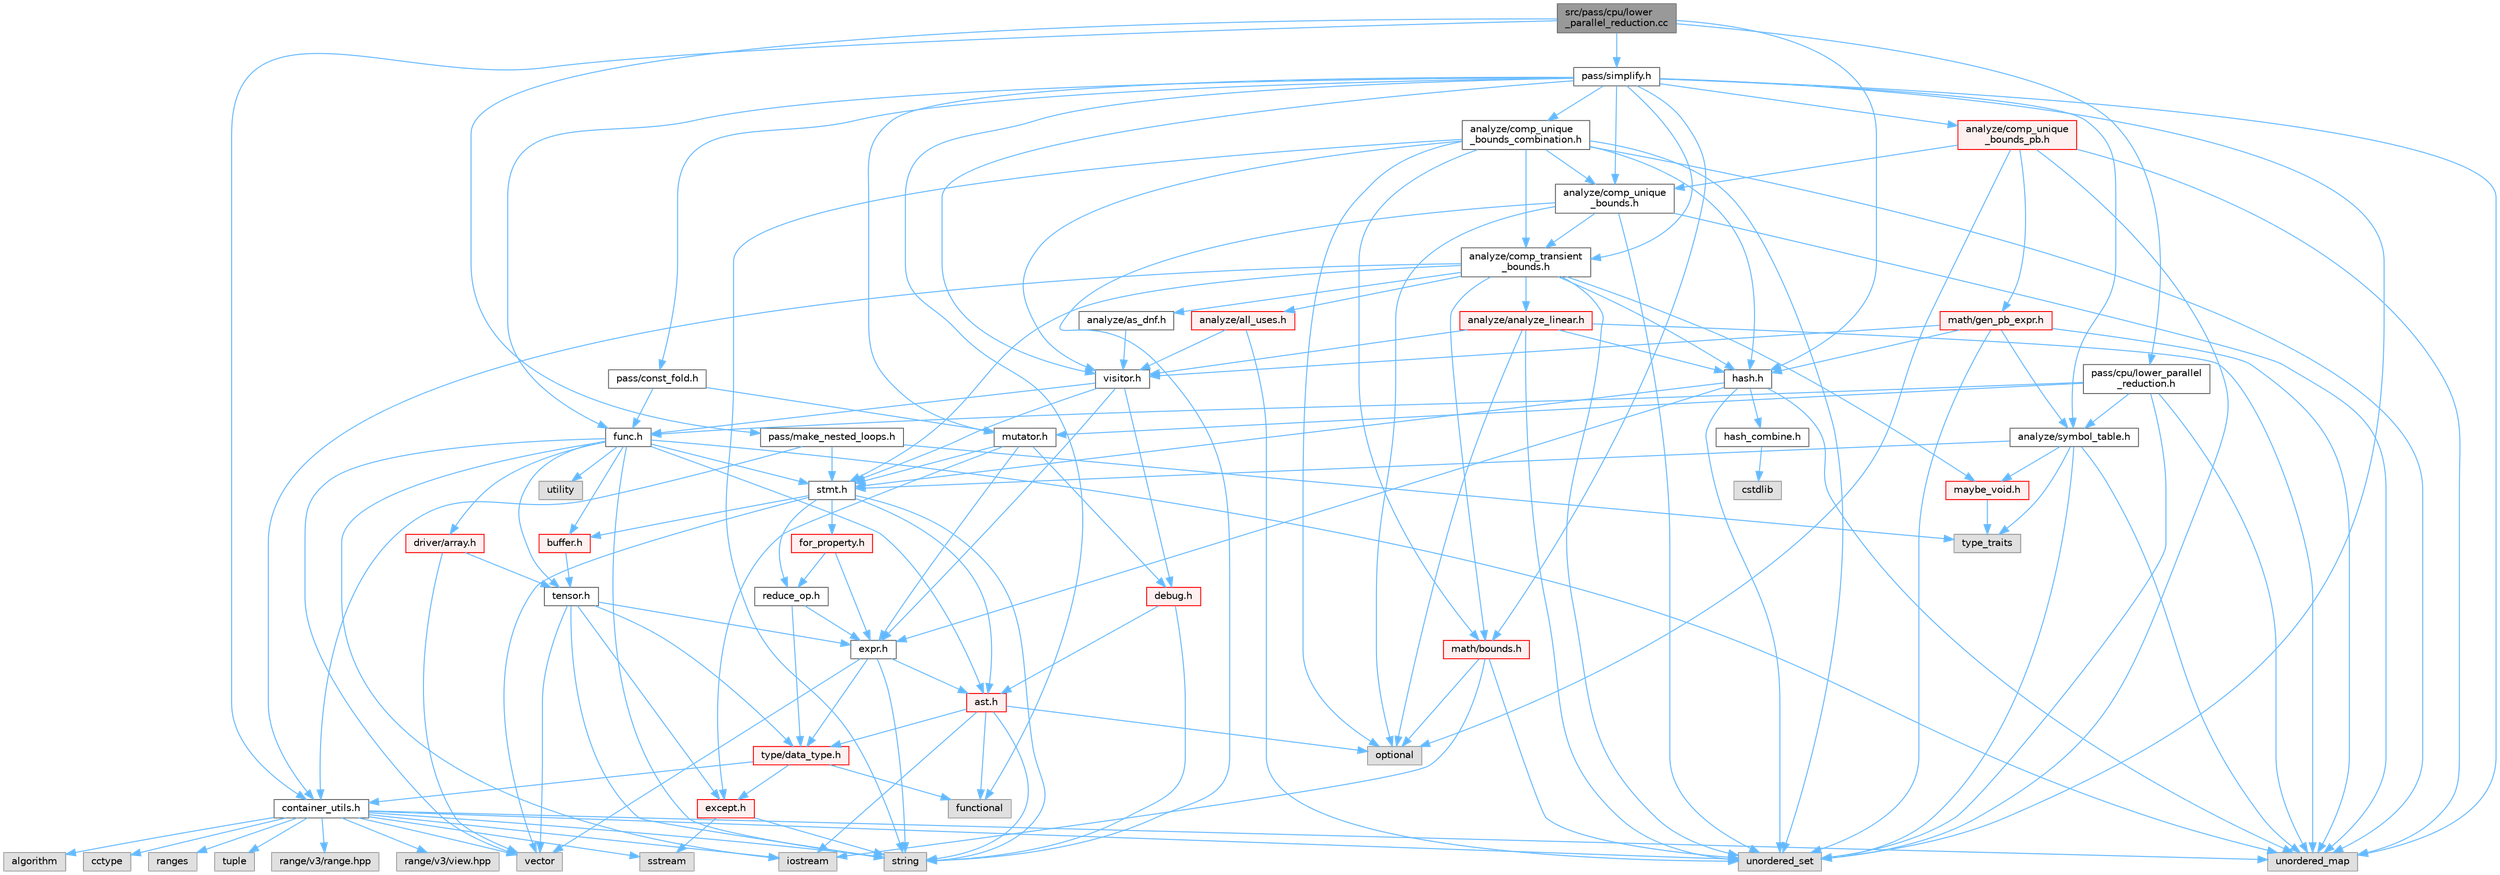 digraph "src/pass/cpu/lower_parallel_reduction.cc"
{
 // LATEX_PDF_SIZE
  bgcolor="transparent";
  edge [fontname=Helvetica,fontsize=10,labelfontname=Helvetica,labelfontsize=10];
  node [fontname=Helvetica,fontsize=10,shape=box,height=0.2,width=0.4];
  Node1 [label="src/pass/cpu/lower\l_parallel_reduction.cc",height=0.2,width=0.4,color="gray40", fillcolor="grey60", style="filled", fontcolor="black",tooltip=" "];
  Node1 -> Node2 [color="steelblue1",style="solid"];
  Node2 [label="container_utils.h",height=0.2,width=0.4,color="grey40", fillcolor="white", style="filled",URL="$container__utils_8h.html",tooltip=" "];
  Node2 -> Node3 [color="steelblue1",style="solid"];
  Node3 [label="algorithm",height=0.2,width=0.4,color="grey60", fillcolor="#E0E0E0", style="filled",tooltip=" "];
  Node2 -> Node4 [color="steelblue1",style="solid"];
  Node4 [label="cctype",height=0.2,width=0.4,color="grey60", fillcolor="#E0E0E0", style="filled",tooltip=" "];
  Node2 -> Node5 [color="steelblue1",style="solid"];
  Node5 [label="iostream",height=0.2,width=0.4,color="grey60", fillcolor="#E0E0E0", style="filled",tooltip=" "];
  Node2 -> Node6 [color="steelblue1",style="solid"];
  Node6 [label="ranges",height=0.2,width=0.4,color="grey60", fillcolor="#E0E0E0", style="filled",tooltip=" "];
  Node2 -> Node7 [color="steelblue1",style="solid"];
  Node7 [label="sstream",height=0.2,width=0.4,color="grey60", fillcolor="#E0E0E0", style="filled",tooltip=" "];
  Node2 -> Node8 [color="steelblue1",style="solid"];
  Node8 [label="string",height=0.2,width=0.4,color="grey60", fillcolor="#E0E0E0", style="filled",tooltip=" "];
  Node2 -> Node9 [color="steelblue1",style="solid"];
  Node9 [label="tuple",height=0.2,width=0.4,color="grey60", fillcolor="#E0E0E0", style="filled",tooltip=" "];
  Node2 -> Node10 [color="steelblue1",style="solid"];
  Node10 [label="unordered_map",height=0.2,width=0.4,color="grey60", fillcolor="#E0E0E0", style="filled",tooltip=" "];
  Node2 -> Node11 [color="steelblue1",style="solid"];
  Node11 [label="unordered_set",height=0.2,width=0.4,color="grey60", fillcolor="#E0E0E0", style="filled",tooltip=" "];
  Node2 -> Node12 [color="steelblue1",style="solid"];
  Node12 [label="vector",height=0.2,width=0.4,color="grey60", fillcolor="#E0E0E0", style="filled",tooltip=" "];
  Node2 -> Node13 [color="steelblue1",style="solid"];
  Node13 [label="range/v3/range.hpp",height=0.2,width=0.4,color="grey60", fillcolor="#E0E0E0", style="filled",tooltip=" "];
  Node2 -> Node14 [color="steelblue1",style="solid"];
  Node14 [label="range/v3/view.hpp",height=0.2,width=0.4,color="grey60", fillcolor="#E0E0E0", style="filled",tooltip=" "];
  Node1 -> Node15 [color="steelblue1",style="solid"];
  Node15 [label="hash.h",height=0.2,width=0.4,color="grey40", fillcolor="white", style="filled",URL="$hash_8h.html",tooltip=" "];
  Node15 -> Node10 [color="steelblue1",style="solid"];
  Node15 -> Node11 [color="steelblue1",style="solid"];
  Node15 -> Node16 [color="steelblue1",style="solid"];
  Node16 [label="expr.h",height=0.2,width=0.4,color="grey40", fillcolor="white", style="filled",URL="$expr_8h.html",tooltip=" "];
  Node16 -> Node8 [color="steelblue1",style="solid"];
  Node16 -> Node12 [color="steelblue1",style="solid"];
  Node16 -> Node17 [color="steelblue1",style="solid"];
  Node17 [label="ast.h",height=0.2,width=0.4,color="red", fillcolor="#FFF0F0", style="filled",URL="$ast_8h.html",tooltip=" "];
  Node17 -> Node19 [color="steelblue1",style="solid"];
  Node19 [label="functional",height=0.2,width=0.4,color="grey60", fillcolor="#E0E0E0", style="filled",tooltip=" "];
  Node17 -> Node5 [color="steelblue1",style="solid"];
  Node17 -> Node20 [color="steelblue1",style="solid"];
  Node20 [label="optional",height=0.2,width=0.4,color="grey60", fillcolor="#E0E0E0", style="filled",tooltip=" "];
  Node17 -> Node8 [color="steelblue1",style="solid"];
  Node17 -> Node36 [color="steelblue1",style="solid"];
  Node36 [label="type/data_type.h",height=0.2,width=0.4,color="red", fillcolor="#FFF0F0", style="filled",URL="$data__type_8h.html",tooltip=" "];
  Node36 -> Node19 [color="steelblue1",style="solid"];
  Node36 -> Node2 [color="steelblue1",style="solid"];
  Node36 -> Node32 [color="steelblue1",style="solid"];
  Node32 [label="except.h",height=0.2,width=0.4,color="red", fillcolor="#FFF0F0", style="filled",URL="$except_8h.html",tooltip=" "];
  Node32 -> Node7 [color="steelblue1",style="solid"];
  Node32 -> Node8 [color="steelblue1",style="solid"];
  Node16 -> Node36 [color="steelblue1",style="solid"];
  Node15 -> Node38 [color="steelblue1",style="solid"];
  Node38 [label="hash_combine.h",height=0.2,width=0.4,color="grey40", fillcolor="white", style="filled",URL="$hash__combine_8h.html",tooltip=" "];
  Node38 -> Node31 [color="steelblue1",style="solid"];
  Node31 [label="cstdlib",height=0.2,width=0.4,color="grey60", fillcolor="#E0E0E0", style="filled",tooltip=" "];
  Node15 -> Node39 [color="steelblue1",style="solid"];
  Node39 [label="stmt.h",height=0.2,width=0.4,color="grey40", fillcolor="white", style="filled",URL="$stmt_8h.html",tooltip=" "];
  Node39 -> Node8 [color="steelblue1",style="solid"];
  Node39 -> Node12 [color="steelblue1",style="solid"];
  Node39 -> Node17 [color="steelblue1",style="solid"];
  Node39 -> Node40 [color="steelblue1",style="solid"];
  Node40 [label="buffer.h",height=0.2,width=0.4,color="red", fillcolor="#FFF0F0", style="filled",URL="$buffer_8h.html",tooltip=" "];
  Node40 -> Node41 [color="steelblue1",style="solid"];
  Node41 [label="tensor.h",height=0.2,width=0.4,color="grey40", fillcolor="white", style="filled",URL="$tensor_8h.html",tooltip=" "];
  Node41 -> Node8 [color="steelblue1",style="solid"];
  Node41 -> Node12 [color="steelblue1",style="solid"];
  Node41 -> Node32 [color="steelblue1",style="solid"];
  Node41 -> Node16 [color="steelblue1",style="solid"];
  Node41 -> Node36 [color="steelblue1",style="solid"];
  Node39 -> Node44 [color="steelblue1",style="solid"];
  Node44 [label="for_property.h",height=0.2,width=0.4,color="red", fillcolor="#FFF0F0", style="filled",URL="$for__property_8h.html",tooltip=" "];
  Node44 -> Node16 [color="steelblue1",style="solid"];
  Node44 -> Node47 [color="steelblue1",style="solid"];
  Node47 [label="reduce_op.h",height=0.2,width=0.4,color="grey40", fillcolor="white", style="filled",URL="$reduce__op_8h.html",tooltip=" "];
  Node47 -> Node16 [color="steelblue1",style="solid"];
  Node47 -> Node36 [color="steelblue1",style="solid"];
  Node39 -> Node47 [color="steelblue1",style="solid"];
  Node1 -> Node48 [color="steelblue1",style="solid"];
  Node48 [label="pass/cpu/lower_parallel\l_reduction.h",height=0.2,width=0.4,color="grey40", fillcolor="white", style="filled",URL="$cpu_2lower__parallel__reduction_8h.html",tooltip=" "];
  Node48 -> Node10 [color="steelblue1",style="solid"];
  Node48 -> Node11 [color="steelblue1",style="solid"];
  Node48 -> Node49 [color="steelblue1",style="solid"];
  Node49 [label="analyze/symbol_table.h",height=0.2,width=0.4,color="grey40", fillcolor="white", style="filled",URL="$symbol__table_8h.html",tooltip=" "];
  Node49 -> Node28 [color="steelblue1",style="solid"];
  Node28 [label="type_traits",height=0.2,width=0.4,color="grey60", fillcolor="#E0E0E0", style="filled",tooltip=" "];
  Node49 -> Node10 [color="steelblue1",style="solid"];
  Node49 -> Node11 [color="steelblue1",style="solid"];
  Node49 -> Node50 [color="steelblue1",style="solid"];
  Node50 [label="maybe_void.h",height=0.2,width=0.4,color="red", fillcolor="#FFF0F0", style="filled",URL="$maybe__void_8h.html",tooltip=" "];
  Node50 -> Node28 [color="steelblue1",style="solid"];
  Node49 -> Node39 [color="steelblue1",style="solid"];
  Node48 -> Node51 [color="steelblue1",style="solid"];
  Node51 [label="func.h",height=0.2,width=0.4,color="grey40", fillcolor="white", style="filled",URL="$func_8h.html",tooltip=" "];
  Node51 -> Node5 [color="steelblue1",style="solid"];
  Node51 -> Node8 [color="steelblue1",style="solid"];
  Node51 -> Node10 [color="steelblue1",style="solid"];
  Node51 -> Node52 [color="steelblue1",style="solid"];
  Node52 [label="utility",height=0.2,width=0.4,color="grey60", fillcolor="#E0E0E0", style="filled",tooltip=" "];
  Node51 -> Node12 [color="steelblue1",style="solid"];
  Node51 -> Node17 [color="steelblue1",style="solid"];
  Node51 -> Node40 [color="steelblue1",style="solid"];
  Node51 -> Node53 [color="steelblue1",style="solid"];
  Node53 [label="driver/array.h",height=0.2,width=0.4,color="red", fillcolor="#FFF0F0", style="filled",URL="$array_8h.html",tooltip=" "];
  Node53 -> Node12 [color="steelblue1",style="solid"];
  Node53 -> Node41 [color="steelblue1",style="solid"];
  Node51 -> Node39 [color="steelblue1",style="solid"];
  Node51 -> Node41 [color="steelblue1",style="solid"];
  Node48 -> Node57 [color="steelblue1",style="solid"];
  Node57 [label="mutator.h",height=0.2,width=0.4,color="grey40", fillcolor="white", style="filled",URL="$mutator_8h.html",tooltip=" "];
  Node57 -> Node58 [color="steelblue1",style="solid"];
  Node58 [label="debug.h",height=0.2,width=0.4,color="red", fillcolor="#FFF0F0", style="filled",URL="$debug_8h.html",tooltip=" "];
  Node58 -> Node8 [color="steelblue1",style="solid"];
  Node58 -> Node17 [color="steelblue1",style="solid"];
  Node57 -> Node32 [color="steelblue1",style="solid"];
  Node57 -> Node16 [color="steelblue1",style="solid"];
  Node57 -> Node39 [color="steelblue1",style="solid"];
  Node1 -> Node62 [color="steelblue1",style="solid"];
  Node62 [label="pass/make_nested_loops.h",height=0.2,width=0.4,color="grey40", fillcolor="white", style="filled",URL="$make__nested__loops_8h.html",tooltip=" "];
  Node62 -> Node28 [color="steelblue1",style="solid"];
  Node62 -> Node2 [color="steelblue1",style="solid"];
  Node62 -> Node39 [color="steelblue1",style="solid"];
  Node1 -> Node63 [color="steelblue1",style="solid"];
  Node63 [label="pass/simplify.h",height=0.2,width=0.4,color="grey40", fillcolor="white", style="filled",URL="$simplify_8h.html",tooltip=" "];
  Node63 -> Node19 [color="steelblue1",style="solid"];
  Node63 -> Node10 [color="steelblue1",style="solid"];
  Node63 -> Node11 [color="steelblue1",style="solid"];
  Node63 -> Node64 [color="steelblue1",style="solid"];
  Node64 [label="analyze/comp_transient\l_bounds.h",height=0.2,width=0.4,color="grey40", fillcolor="white", style="filled",URL="$comp__transient__bounds_8h.html",tooltip=" "];
  Node64 -> Node11 [color="steelblue1",style="solid"];
  Node64 -> Node65 [color="steelblue1",style="solid"];
  Node65 [label="analyze/all_uses.h",height=0.2,width=0.4,color="red", fillcolor="#FFF0F0", style="filled",URL="$all__uses_8h.html",tooltip=" "];
  Node65 -> Node11 [color="steelblue1",style="solid"];
  Node65 -> Node68 [color="steelblue1",style="solid"];
  Node68 [label="visitor.h",height=0.2,width=0.4,color="grey40", fillcolor="white", style="filled",URL="$visitor_8h.html",tooltip=" "];
  Node68 -> Node58 [color="steelblue1",style="solid"];
  Node68 -> Node16 [color="steelblue1",style="solid"];
  Node68 -> Node51 [color="steelblue1",style="solid"];
  Node68 -> Node39 [color="steelblue1",style="solid"];
  Node64 -> Node69 [color="steelblue1",style="solid"];
  Node69 [label="analyze/analyze_linear.h",height=0.2,width=0.4,color="red", fillcolor="#FFF0F0", style="filled",URL="$analyze__linear_8h.html",tooltip=" "];
  Node69 -> Node20 [color="steelblue1",style="solid"];
  Node69 -> Node10 [color="steelblue1",style="solid"];
  Node69 -> Node11 [color="steelblue1",style="solid"];
  Node69 -> Node15 [color="steelblue1",style="solid"];
  Node69 -> Node68 [color="steelblue1",style="solid"];
  Node64 -> Node71 [color="steelblue1",style="solid"];
  Node71 [label="analyze/as_dnf.h",height=0.2,width=0.4,color="grey40", fillcolor="white", style="filled",URL="$as__dnf_8h.html",tooltip=" "];
  Node71 -> Node68 [color="steelblue1",style="solid"];
  Node64 -> Node2 [color="steelblue1",style="solid"];
  Node64 -> Node15 [color="steelblue1",style="solid"];
  Node64 -> Node72 [color="steelblue1",style="solid"];
  Node72 [label="math/bounds.h",height=0.2,width=0.4,color="red", fillcolor="#FFF0F0", style="filled",URL="$bounds_8h.html",tooltip=" "];
  Node72 -> Node5 [color="steelblue1",style="solid"];
  Node72 -> Node20 [color="steelblue1",style="solid"];
  Node72 -> Node11 [color="steelblue1",style="solid"];
  Node64 -> Node50 [color="steelblue1",style="solid"];
  Node64 -> Node39 [color="steelblue1",style="solid"];
  Node63 -> Node76 [color="steelblue1",style="solid"];
  Node76 [label="analyze/comp_unique\l_bounds.h",height=0.2,width=0.4,color="grey40", fillcolor="white", style="filled",URL="$comp__unique__bounds_8h.html",tooltip=" "];
  Node76 -> Node20 [color="steelblue1",style="solid"];
  Node76 -> Node8 [color="steelblue1",style="solid"];
  Node76 -> Node10 [color="steelblue1",style="solid"];
  Node76 -> Node11 [color="steelblue1",style="solid"];
  Node76 -> Node64 [color="steelblue1",style="solid"];
  Node63 -> Node77 [color="steelblue1",style="solid"];
  Node77 [label="analyze/comp_unique\l_bounds_combination.h",height=0.2,width=0.4,color="grey40", fillcolor="white", style="filled",URL="$comp__unique__bounds__combination_8h.html",tooltip=" "];
  Node77 -> Node20 [color="steelblue1",style="solid"];
  Node77 -> Node8 [color="steelblue1",style="solid"];
  Node77 -> Node10 [color="steelblue1",style="solid"];
  Node77 -> Node11 [color="steelblue1",style="solid"];
  Node77 -> Node64 [color="steelblue1",style="solid"];
  Node77 -> Node76 [color="steelblue1",style="solid"];
  Node77 -> Node15 [color="steelblue1",style="solid"];
  Node77 -> Node72 [color="steelblue1",style="solid"];
  Node77 -> Node68 [color="steelblue1",style="solid"];
  Node63 -> Node78 [color="steelblue1",style="solid"];
  Node78 [label="analyze/comp_unique\l_bounds_pb.h",height=0.2,width=0.4,color="red", fillcolor="#FFF0F0", style="filled",URL="$comp__unique__bounds__pb_8h.html",tooltip=" "];
  Node78 -> Node20 [color="steelblue1",style="solid"];
  Node78 -> Node10 [color="steelblue1",style="solid"];
  Node78 -> Node11 [color="steelblue1",style="solid"];
  Node78 -> Node76 [color="steelblue1",style="solid"];
  Node78 -> Node79 [color="steelblue1",style="solid"];
  Node79 [label="math/gen_pb_expr.h",height=0.2,width=0.4,color="red", fillcolor="#FFF0F0", style="filled",URL="$gen__pb__expr_8h.html",tooltip=" "];
  Node79 -> Node10 [color="steelblue1",style="solid"];
  Node79 -> Node11 [color="steelblue1",style="solid"];
  Node79 -> Node49 [color="steelblue1",style="solid"];
  Node79 -> Node15 [color="steelblue1",style="solid"];
  Node79 -> Node68 [color="steelblue1",style="solid"];
  Node63 -> Node49 [color="steelblue1",style="solid"];
  Node63 -> Node51 [color="steelblue1",style="solid"];
  Node63 -> Node72 [color="steelblue1",style="solid"];
  Node63 -> Node57 [color="steelblue1",style="solid"];
  Node63 -> Node97 [color="steelblue1",style="solid"];
  Node97 [label="pass/const_fold.h",height=0.2,width=0.4,color="grey40", fillcolor="white", style="filled",URL="$const__fold_8h.html",tooltip=" "];
  Node97 -> Node51 [color="steelblue1",style="solid"];
  Node97 -> Node57 [color="steelblue1",style="solid"];
  Node63 -> Node68 [color="steelblue1",style="solid"];
}
